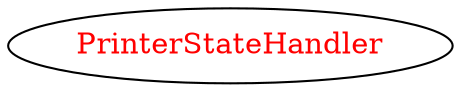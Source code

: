 digraph dependencyGraph {
 concentrate=true;
 ranksep="2.0";
 rankdir="LR"; 
 splines="ortho";
"PrinterStateHandler" [fontcolor="red"];
}